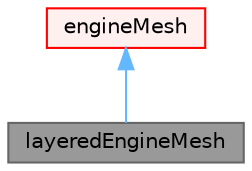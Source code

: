 digraph "layeredEngineMesh"
{
 // LATEX_PDF_SIZE
  bgcolor="transparent";
  edge [fontname=Helvetica,fontsize=10,labelfontname=Helvetica,labelfontsize=10];
  node [fontname=Helvetica,fontsize=10,shape=box,height=0.2,width=0.4];
  Node1 [id="Node000001",label="layeredEngineMesh",height=0.2,width=0.4,color="gray40", fillcolor="grey60", style="filled", fontcolor="black",tooltip="Foam::layeredEngineMesh."];
  Node2 -> Node1 [id="edge1_Node000001_Node000002",dir="back",color="steelblue1",style="solid",tooltip=" "];
  Node2 [id="Node000002",label="engineMesh",height=0.2,width=0.4,color="red", fillcolor="#FFF0F0", style="filled",URL="$classFoam_1_1engineMesh.html",tooltip="Foam::engineMesh."];
}
